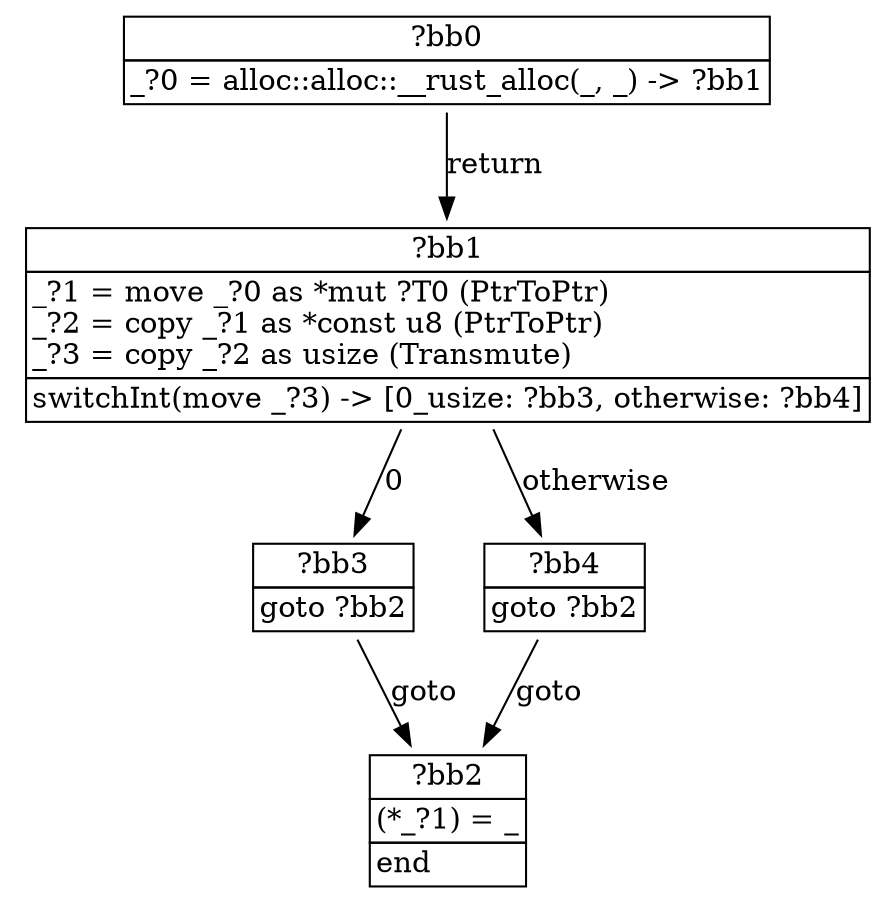 digraph ControlFlowGraph {
    bb0 [shape="none", label=<<table border="0" cellborder="1" cellspacing="0"><tr><td  align="center" colspan="1">?bb0</td></tr><tr><td align="left">_?0 = alloc::alloc::__rust_alloc(_, _) -&gt; ?bb1</td></tr></table>>];
    bb1 [shape="none", label=<<table border="0" cellborder="1" cellspacing="0"><tr><td  align="center" colspan="1">?bb1</td></tr><tr><td align="left" balign="left">_?1 = move _?0 as *mut ?T0 (PtrToPtr)<br/>_?2 = copy _?1 as *const u8 (PtrToPtr)<br/>_?3 = copy _?2 as usize (Transmute)<br/></td></tr><tr><td align="left">switchInt(move _?3) -&gt; [0_usize: ?bb3, otherwise: ?bb4]</td></tr></table>>];
    bb2 [shape="none", label=<<table border="0" cellborder="1" cellspacing="0"><tr><td  align="center" colspan="1">?bb2</td></tr><tr><td align="left" balign="left">(*_?1) = _<br/></td></tr><tr><td align="left">end</td></tr></table>>];
    bb3 [shape="none", label=<<table border="0" cellborder="1" cellspacing="0"><tr><td  align="center" colspan="1">?bb3</td></tr><tr><td align="left">goto ?bb2</td></tr></table>>];
    bb4 [shape="none", label=<<table border="0" cellborder="1" cellspacing="0"><tr><td  align="center" colspan="1">?bb4</td></tr><tr><td align="left">goto ?bb2</td></tr></table>>];
    bb0 -> bb1 [label="return"];
    bb1 -> bb3 [label="0"];
    bb1 -> bb4 [label="otherwise"];
    bb3 -> bb2 [label="goto"];
    bb4 -> bb2 [label="goto"];
}
